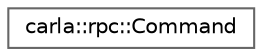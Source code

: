 digraph "类继承关系图"
{
 // INTERACTIVE_SVG=YES
 // LATEX_PDF_SIZE
  bgcolor="transparent";
  edge [fontname=Helvetica,fontsize=10,labelfontname=Helvetica,labelfontsize=10];
  node [fontname=Helvetica,fontsize=10,shape=box,height=0.2,width=0.4];
  rankdir="LR";
  Node0 [id="Node000000",label="carla::rpc::Command",height=0.2,width=0.4,color="grey40", fillcolor="white", style="filled",URL="$dd/d90/classcarla_1_1rpc_1_1Command.html",tooltip=" "];
}
